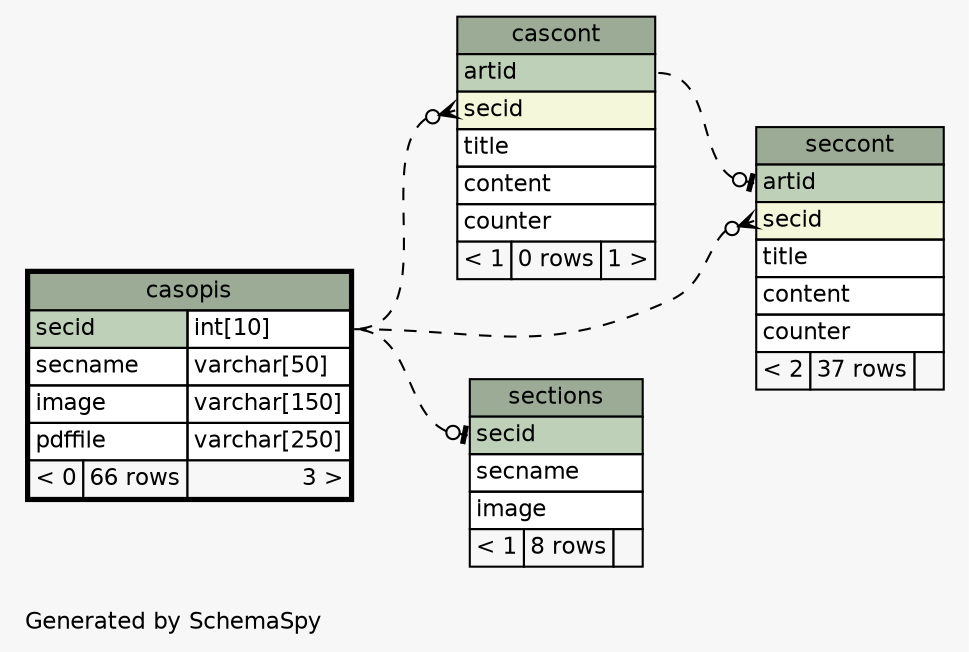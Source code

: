 // dot 2.38.0 on Mac OS X 10.9.4
// SchemaSpy rev 590
digraph "impliedTwoDegreesRelationshipsDiagram" {
  graph [
    rankdir="RL"
    bgcolor="#f7f7f7"
    label="\nGenerated by SchemaSpy"
    labeljust="l"
    nodesep="0.18"
    ranksep="0.46"
    fontname="Helvetica"
    fontsize="11"
  ];
  node [
    fontname="Helvetica"
    fontsize="11"
    shape="plaintext"
  ];
  edge [
    arrowsize="0.8"
  ];
  "cascont":"secid":w -> "casopis":"secid.type":e [arrowhead=none dir=back arrowtail=crowodot style=dashed];
  "seccont":"artid":w -> "cascont":"artid":e [arrowhead=none dir=back arrowtail=teeodot style=dashed];
  "seccont":"secid":w -> "casopis":"secid.type":e [arrowhead=none dir=back arrowtail=crowodot style=dashed];
  "sections":"secid":w -> "casopis":"secid.type":e [arrowhead=none dir=back arrowtail=teeodot style=dashed];
  "cascont" [
    label=<
    <TABLE BORDER="0" CELLBORDER="1" CELLSPACING="0" BGCOLOR="#ffffff">
      <TR><TD COLSPAN="3" BGCOLOR="#9bab96" ALIGN="CENTER">cascont</TD></TR>
      <TR><TD PORT="artid" COLSPAN="3" BGCOLOR="#bed1b8" ALIGN="LEFT">artid</TD></TR>
      <TR><TD PORT="secid" COLSPAN="3" BGCOLOR="#f4f7da" ALIGN="LEFT">secid</TD></TR>
      <TR><TD PORT="title" COLSPAN="3" ALIGN="LEFT">title</TD></TR>
      <TR><TD PORT="content" COLSPAN="3" ALIGN="LEFT">content</TD></TR>
      <TR><TD PORT="counter" COLSPAN="3" ALIGN="LEFT">counter</TD></TR>
      <TR><TD ALIGN="LEFT" BGCOLOR="#f7f7f7">&lt; 1</TD><TD ALIGN="RIGHT" BGCOLOR="#f7f7f7">0 rows</TD><TD ALIGN="RIGHT" BGCOLOR="#f7f7f7">1 &gt;</TD></TR>
    </TABLE>>
    URL="cascont.html"
    tooltip="cascont"
  ];
  "casopis" [
    label=<
    <TABLE BORDER="2" CELLBORDER="1" CELLSPACING="0" BGCOLOR="#ffffff">
      <TR><TD COLSPAN="3" BGCOLOR="#9bab96" ALIGN="CENTER">casopis</TD></TR>
      <TR><TD PORT="secid" COLSPAN="2" BGCOLOR="#bed1b8" ALIGN="LEFT">secid</TD><TD PORT="secid.type" ALIGN="LEFT">int[10]</TD></TR>
      <TR><TD PORT="secname" COLSPAN="2" ALIGN="LEFT">secname</TD><TD PORT="secname.type" ALIGN="LEFT">varchar[50]</TD></TR>
      <TR><TD PORT="image" COLSPAN="2" ALIGN="LEFT">image</TD><TD PORT="image.type" ALIGN="LEFT">varchar[150]</TD></TR>
      <TR><TD PORT="pdffile" COLSPAN="2" ALIGN="LEFT">pdffile</TD><TD PORT="pdffile.type" ALIGN="LEFT">varchar[250]</TD></TR>
      <TR><TD ALIGN="LEFT" BGCOLOR="#f7f7f7">&lt; 0</TD><TD ALIGN="RIGHT" BGCOLOR="#f7f7f7">66 rows</TD><TD ALIGN="RIGHT" BGCOLOR="#f7f7f7">3 &gt;</TD></TR>
    </TABLE>>
    URL="casopis.html"
    tooltip="casopis"
  ];
  "seccont" [
    label=<
    <TABLE BORDER="0" CELLBORDER="1" CELLSPACING="0" BGCOLOR="#ffffff">
      <TR><TD COLSPAN="3" BGCOLOR="#9bab96" ALIGN="CENTER">seccont</TD></TR>
      <TR><TD PORT="artid" COLSPAN="3" BGCOLOR="#bed1b8" ALIGN="LEFT">artid</TD></TR>
      <TR><TD PORT="secid" COLSPAN="3" BGCOLOR="#f4f7da" ALIGN="LEFT">secid</TD></TR>
      <TR><TD PORT="title" COLSPAN="3" ALIGN="LEFT">title</TD></TR>
      <TR><TD PORT="content" COLSPAN="3" ALIGN="LEFT">content</TD></TR>
      <TR><TD PORT="counter" COLSPAN="3" ALIGN="LEFT">counter</TD></TR>
      <TR><TD ALIGN="LEFT" BGCOLOR="#f7f7f7">&lt; 2</TD><TD ALIGN="RIGHT" BGCOLOR="#f7f7f7">37 rows</TD><TD ALIGN="RIGHT" BGCOLOR="#f7f7f7">  </TD></TR>
    </TABLE>>
    URL="seccont.html"
    tooltip="seccont"
  ];
  "sections" [
    label=<
    <TABLE BORDER="0" CELLBORDER="1" CELLSPACING="0" BGCOLOR="#ffffff">
      <TR><TD COLSPAN="3" BGCOLOR="#9bab96" ALIGN="CENTER">sections</TD></TR>
      <TR><TD PORT="secid" COLSPAN="3" BGCOLOR="#bed1b8" ALIGN="LEFT">secid</TD></TR>
      <TR><TD PORT="secname" COLSPAN="3" ALIGN="LEFT">secname</TD></TR>
      <TR><TD PORT="image" COLSPAN="3" ALIGN="LEFT">image</TD></TR>
      <TR><TD ALIGN="LEFT" BGCOLOR="#f7f7f7">&lt; 1</TD><TD ALIGN="RIGHT" BGCOLOR="#f7f7f7">8 rows</TD><TD ALIGN="RIGHT" BGCOLOR="#f7f7f7">  </TD></TR>
    </TABLE>>
    URL="sections.html"
    tooltip="sections"
  ];
}
